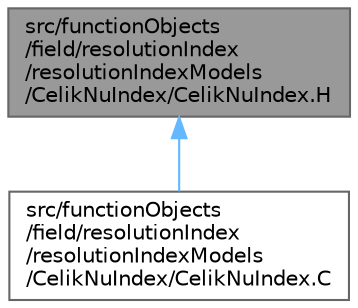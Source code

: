 digraph "src/functionObjects/field/resolutionIndex/resolutionIndexModels/CelikNuIndex/CelikNuIndex.H"
{
 // LATEX_PDF_SIZE
  bgcolor="transparent";
  edge [fontname=Helvetica,fontsize=10,labelfontname=Helvetica,labelfontsize=10];
  node [fontname=Helvetica,fontsize=10,shape=box,height=0.2,width=0.4];
  Node1 [id="Node000001",label="src/functionObjects\l/field/resolutionIndex\l/resolutionIndexModels\l/CelikNuIndex/CelikNuIndex.H",height=0.2,width=0.4,color="gray40", fillcolor="grey60", style="filled", fontcolor="black",tooltip=" "];
  Node1 -> Node2 [id="edge1_Node000001_Node000002",dir="back",color="steelblue1",style="solid",tooltip=" "];
  Node2 [id="Node000002",label="src/functionObjects\l/field/resolutionIndex\l/resolutionIndexModels\l/CelikNuIndex/CelikNuIndex.C",height=0.2,width=0.4,color="grey40", fillcolor="white", style="filled",URL="$CelikNuIndex_8C.html",tooltip=" "];
}
